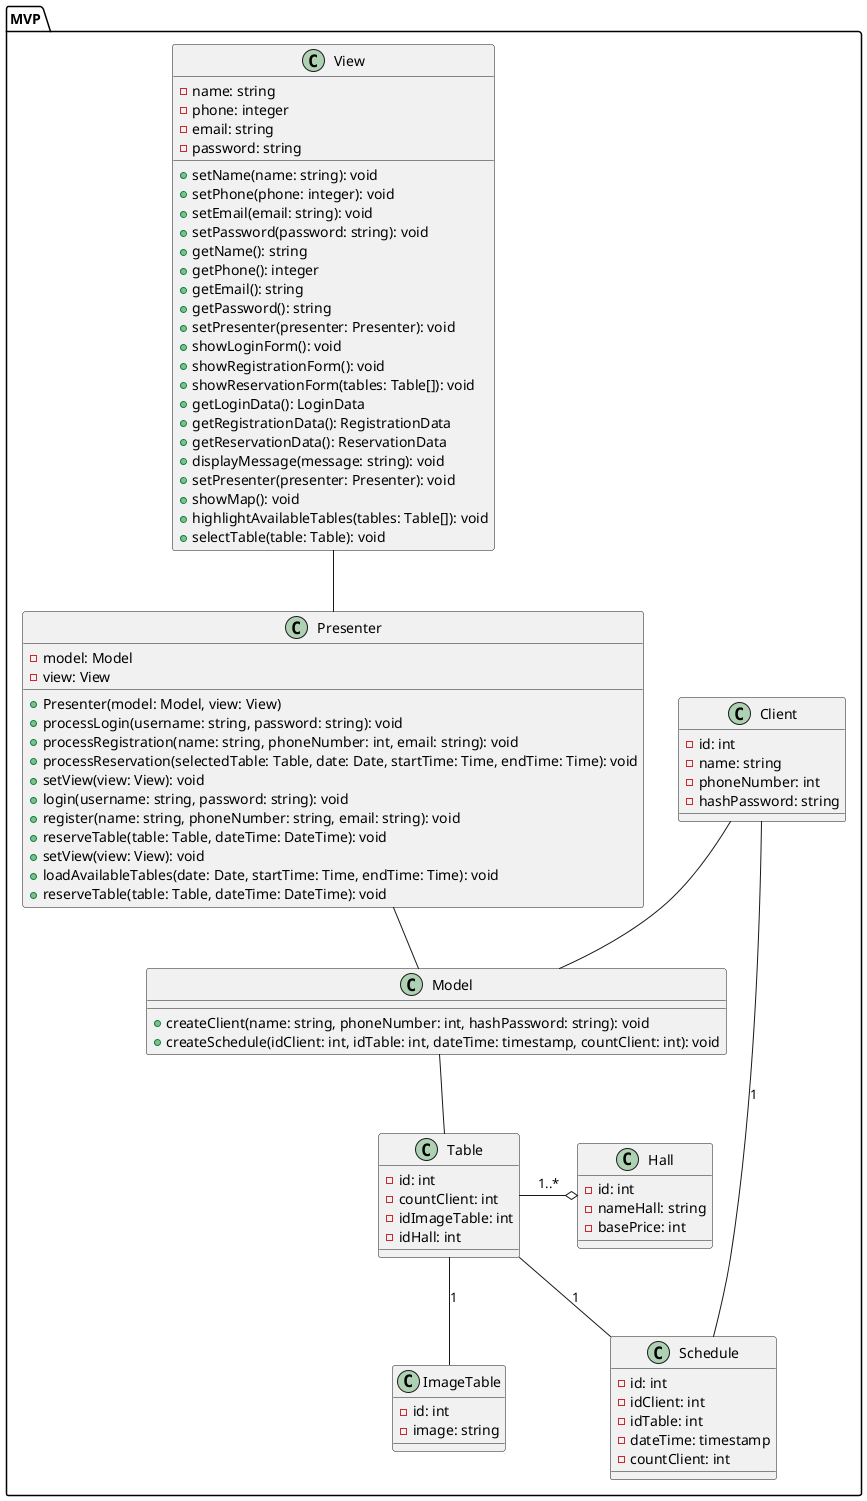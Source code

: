 @startuml
package MVP {

class Model {
  +createClient(name: string, phoneNumber: int, hashPassword: string): void
  +createSchedule(idClient: int, idTable: int, dateTime: timestamp, countClient: int): void

}
class Table {
  -id: int
  -countClient: int
  -idImageTable: int
  -idHall: int

}
class ImageTable {
  -id: int
  -image: string
}
class Hall {
  -id: int
  -nameHall: string
  -basePrice: int
}
class Schedule {
  -id: int
  -idClient: int
  -idTable: int
  -dateTime: timestamp
  -countClient: int
}
class Client {
  -id: int
  -name: string
  -phoneNumber: int
  -hashPassword: string
}
Client -- Schedule: 1
Client -- Model
Table -- Schedule: 1
Table -- ImageTable: 1
Hall o- Table : 1..*



class Presenter {
  -model: Model
  -view: View
  +Presenter(model: Model, view: View)
  +processLogin(username: string, password: string): void
  +processRegistration(name: string, phoneNumber: int, email: string): void
  +processReservation(selectedTable: Table, date: Date, startTime: Time, endTime: Time): void
  +setView(view: View): void
  +login(username: string, password: string): void
  +register(name: string, phoneNumber: string, email: string): void
  +reserveTable(table: Table, dateTime: DateTime): void
  +setView(view: View): void
  +loadAvailableTables(date: Date, startTime: Time, endTime: Time): void
  +reserveTable(table: Table, dateTime: DateTime): void
}


class View {
  -name: string
  -phone: integer
  -email: string
  -password: string

  +setName(name: string): void
  +setPhone(phone: integer): void
  +setEmail(email: string): void
  +setPassword(password: string): void
  +getName(): string
  +getPhone(): integer
  +getEmail(): string
  +getPassword(): string
  +setPresenter(presenter: Presenter): void
  +showLoginForm(): void
  +showRegistrationForm(): void
  +showReservationForm(tables: Table[]): void
  +getLoginData(): LoginData
  +getRegistrationData(): RegistrationData
  +getReservationData(): ReservationData
  +displayMessage(message: string): void
  +setPresenter(presenter: Presenter): void
  +showMap(): void
  +highlightAvailableTables(tables: Table[]): void
  +selectTable(table: Table): void
}


Model -- Table
View -- Presenter
Presenter -- Model


}
@enduml